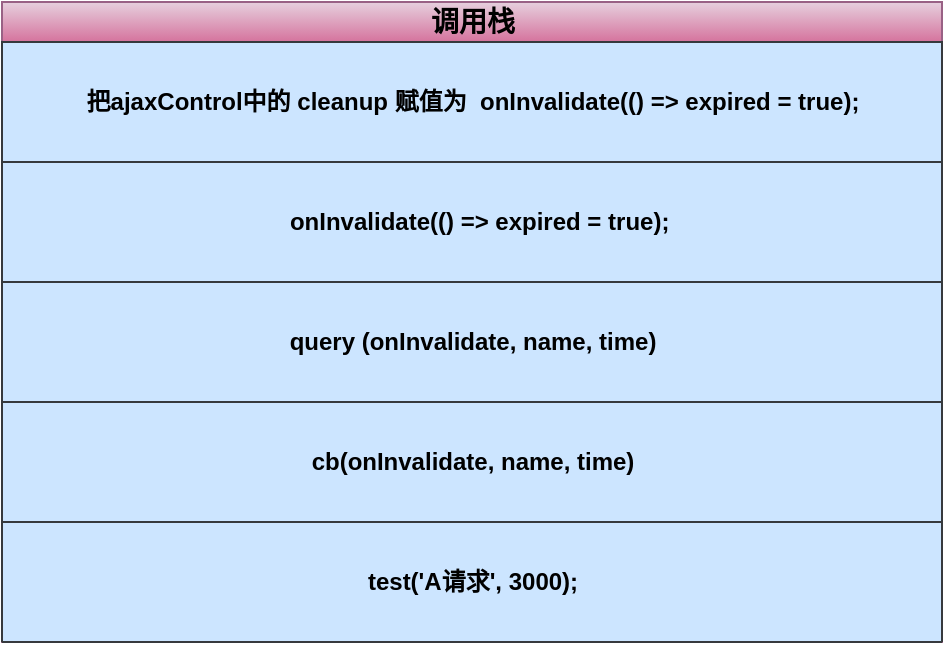<mxfile>
    <diagram id="1NVkvJoWM-H6EmTSBu0q" name="第 1 页">
        <mxGraphModel dx="605" dy="507" grid="1" gridSize="10" guides="1" tooltips="1" connect="1" arrows="1" fold="1" page="1" pageScale="1" pageWidth="827" pageHeight="1169" background="#ffffff" math="0" shadow="0">
            <root>
                <mxCell id="0"/>
                <mxCell id="1" parent="0"/>
                <mxCell id="2" value="调用栈" style="swimlane;childLayout=stackLayout;resizeParent=1;resizeParentMax=0;horizontal=1;startSize=20;horizontalStack=0;html=1;fillColor=#e6d0de;strokeColor=#996185;gradientColor=#d5739d;fontSize=14;fontColor=#000000;" vertex="1" parent="1">
                    <mxGeometry x="80" y="10" width="470" height="320" as="geometry"/>
                </mxCell>
                <mxCell id="4" value="把ajaxControl中的 cleanup 赋值为&lt;span style=&quot;font-size: 12px;&quot;&gt;&amp;nbsp; onInvalidate(() =&amp;gt; expired = true);&lt;/span&gt;" style="swimlane;startSize=480;horizontal=1;html=1;fillColor=#cce5ff;strokeColor=#36393d;fontSize=12;fontColor=#000000;" vertex="1" parent="2">
                    <mxGeometry y="20" width="470" height="60" as="geometry"/>
                </mxCell>
                <mxCell id="5" value="&amp;nbsp; onInvalidate(() =&amp;gt; expired = true);" style="swimlane;startSize=480;horizontal=1;html=1;fillColor=#cce5ff;strokeColor=#36393d;fontSize=12;fontColor=#000000;" vertex="1" parent="2">
                    <mxGeometry y="80" width="470" height="60" as="geometry"/>
                </mxCell>
                <mxCell id="6" value="query (onInvalidate, name, time)" style="swimlane;startSize=480;horizontal=1;html=1;strokeColor=#36393d;fillColor=#cce5ff;fontSize=12;fontColor=#000000;" vertex="1" parent="2">
                    <mxGeometry y="140" width="470" height="60" as="geometry"/>
                </mxCell>
                <mxCell id="7" value="cb(onInvalidate, name, time)" style="swimlane;startSize=480;horizontal=1;html=1;fillColor=#cce5ff;strokeColor=#36393d;fontSize=12;fontColor=#000000;" vertex="1" parent="2">
                    <mxGeometry y="200" width="470" height="60" as="geometry"/>
                </mxCell>
                <mxCell id="8" value="test('A请求', 3000);" style="swimlane;startSize=480;horizontal=1;html=1;fillColor=#cce5ff;strokeColor=#36393d;fontSize=12;fontColor=#000000;" vertex="1" parent="2">
                    <mxGeometry y="260" width="470" height="60" as="geometry"/>
                </mxCell>
            </root>
        </mxGraphModel>
    </diagram>
</mxfile>